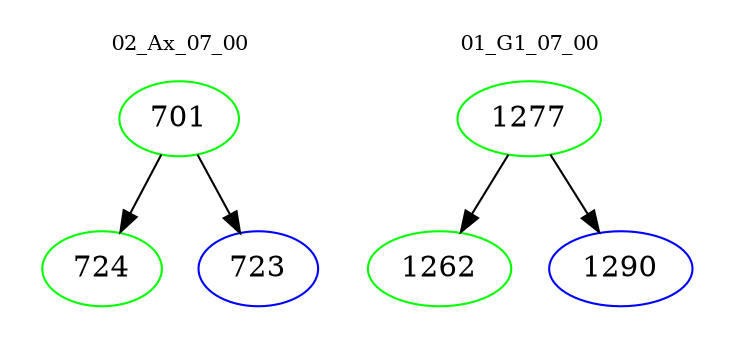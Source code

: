 digraph{
subgraph cluster_0 {
color = white
label = "02_Ax_07_00";
fontsize=10;
T0_701 [label="701", color="green"]
T0_701 -> T0_724 [color="black"]
T0_724 [label="724", color="green"]
T0_701 -> T0_723 [color="black"]
T0_723 [label="723", color="blue"]
}
subgraph cluster_1 {
color = white
label = "01_G1_07_00";
fontsize=10;
T1_1277 [label="1277", color="green"]
T1_1277 -> T1_1262 [color="black"]
T1_1262 [label="1262", color="green"]
T1_1277 -> T1_1290 [color="black"]
T1_1290 [label="1290", color="blue"]
}
}
